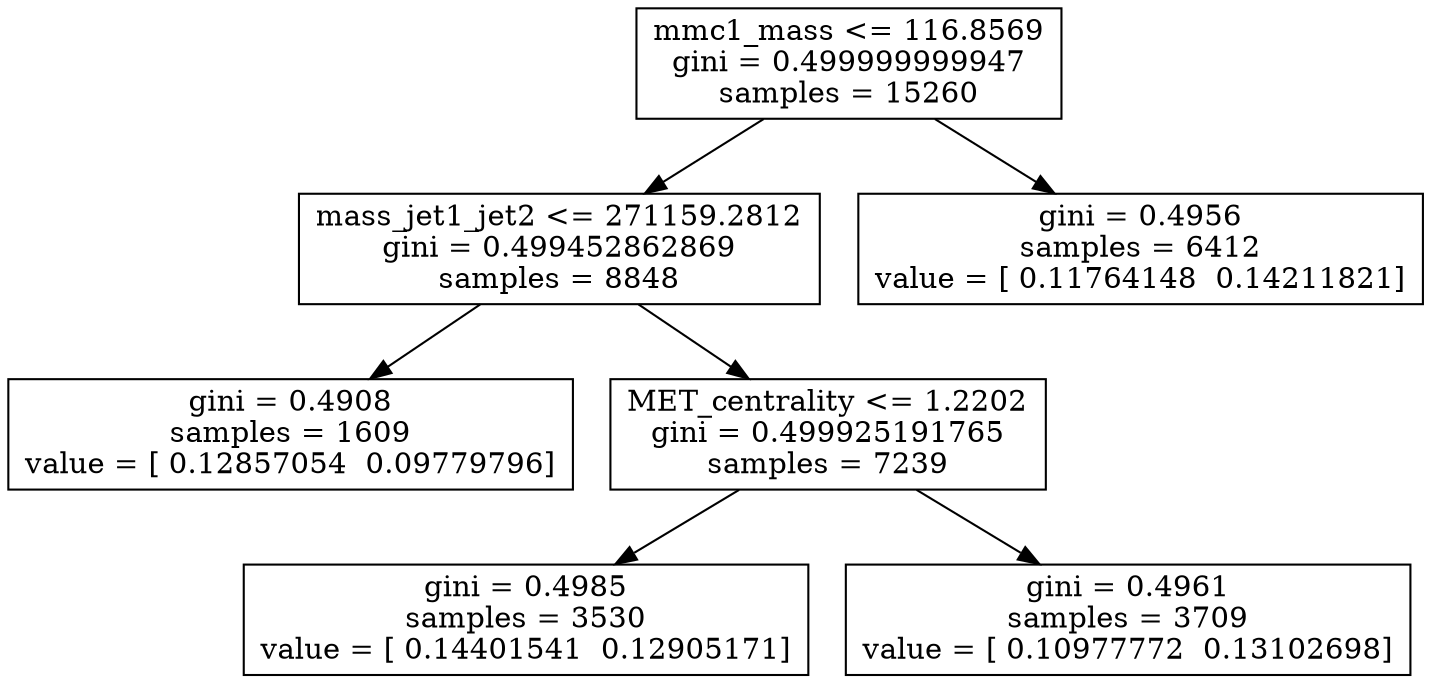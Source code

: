 digraph Tree {
0 [label="mmc1_mass <= 116.8569\ngini = 0.499999999947\nsamples = 15260", shape="box"] ;
1 [label="mass_jet1_jet2 <= 271159.2812\ngini = 0.499452862869\nsamples = 8848", shape="box"] ;
0 -> 1 ;
2 [label="gini = 0.4908\nsamples = 1609\nvalue = [ 0.12857054  0.09779796]", shape="box"] ;
1 -> 2 ;
3 [label="MET_centrality <= 1.2202\ngini = 0.499925191765\nsamples = 7239", shape="box"] ;
1 -> 3 ;
4 [label="gini = 0.4985\nsamples = 3530\nvalue = [ 0.14401541  0.12905171]", shape="box"] ;
3 -> 4 ;
5 [label="gini = 0.4961\nsamples = 3709\nvalue = [ 0.10977772  0.13102698]", shape="box"] ;
3 -> 5 ;
6 [label="gini = 0.4956\nsamples = 6412\nvalue = [ 0.11764148  0.14211821]", shape="box"] ;
0 -> 6 ;
}